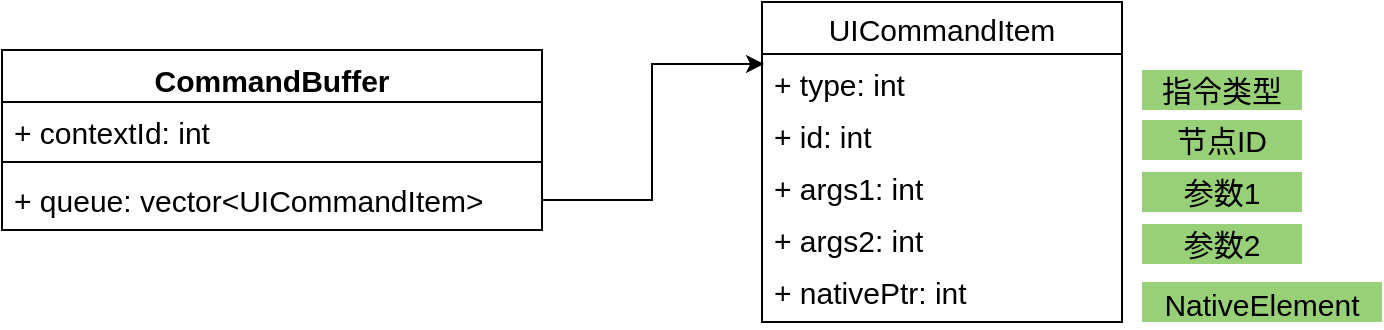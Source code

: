 <mxfile version="14.6.13" type="github">
  <diagram id="5E_1-99GvZmwBbytE_UO" name="Page-1">
    <mxGraphModel dx="2066" dy="1074" grid="1" gridSize="10" guides="1" tooltips="1" connect="1" arrows="1" fold="1" page="1" pageScale="1" pageWidth="827" pageHeight="1169" math="0" shadow="0">
      <root>
        <mxCell id="0" />
        <mxCell id="1" parent="0" />
        <mxCell id="su3lE-A8hcXfwo6Tm22n-1" value="CommandBuffer" style="swimlane;fontStyle=1;align=center;verticalAlign=top;childLayout=stackLayout;horizontal=1;startSize=26;horizontalStack=0;resizeParent=1;resizeParentMax=0;resizeLast=0;collapsible=1;marginBottom=0;fontSize=15;" vertex="1" parent="1">
          <mxGeometry x="120" y="150" width="270" height="90" as="geometry">
            <mxRectangle x="120" y="150" width="130" height="26" as="alternateBounds" />
          </mxGeometry>
        </mxCell>
        <mxCell id="su3lE-A8hcXfwo6Tm22n-2" value="+ contextId: int" style="text;strokeColor=none;fillColor=none;align=left;verticalAlign=top;spacingLeft=4;spacingRight=4;overflow=hidden;rotatable=0;points=[[0,0.5],[1,0.5]];portConstraint=eastwest;fontSize=15;" vertex="1" parent="su3lE-A8hcXfwo6Tm22n-1">
          <mxGeometry y="26" width="270" height="26" as="geometry" />
        </mxCell>
        <mxCell id="su3lE-A8hcXfwo6Tm22n-3" value="" style="line;strokeWidth=1;fillColor=none;align=left;verticalAlign=middle;spacingTop=-1;spacingLeft=3;spacingRight=3;rotatable=0;labelPosition=right;points=[];portConstraint=eastwest;fontSize=15;" vertex="1" parent="su3lE-A8hcXfwo6Tm22n-1">
          <mxGeometry y="52" width="270" height="8" as="geometry" />
        </mxCell>
        <mxCell id="su3lE-A8hcXfwo6Tm22n-10" value="+ queue: vector&lt;UICommandItem&gt;" style="text;strokeColor=none;fillColor=none;align=left;verticalAlign=top;spacingLeft=4;spacingRight=4;overflow=hidden;rotatable=0;points=[[0,0.5],[1,0.5]];portConstraint=eastwest;fontSize=15;" vertex="1" parent="su3lE-A8hcXfwo6Tm22n-1">
          <mxGeometry y="60" width="270" height="30" as="geometry" />
        </mxCell>
        <mxCell id="su3lE-A8hcXfwo6Tm22n-11" value="UICommandItem" style="swimlane;fontStyle=0;childLayout=stackLayout;horizontal=1;startSize=26;fillColor=none;horizontalStack=0;resizeParent=1;resizeParentMax=0;resizeLast=0;collapsible=1;marginBottom=0;fontSize=15;" vertex="1" parent="1">
          <mxGeometry x="500" y="126" width="180" height="160" as="geometry" />
        </mxCell>
        <mxCell id="su3lE-A8hcXfwo6Tm22n-12" value="+ type: int" style="text;strokeColor=none;fillColor=none;align=left;verticalAlign=top;spacingLeft=4;spacingRight=4;overflow=hidden;rotatable=0;points=[[0,0.5],[1,0.5]];portConstraint=eastwest;fontSize=15;" vertex="1" parent="su3lE-A8hcXfwo6Tm22n-11">
          <mxGeometry y="26" width="180" height="26" as="geometry" />
        </mxCell>
        <mxCell id="su3lE-A8hcXfwo6Tm22n-13" value="+ id: int" style="text;strokeColor=none;fillColor=none;align=left;verticalAlign=top;spacingLeft=4;spacingRight=4;overflow=hidden;rotatable=0;points=[[0,0.5],[1,0.5]];portConstraint=eastwest;fontSize=15;" vertex="1" parent="su3lE-A8hcXfwo6Tm22n-11">
          <mxGeometry y="52" width="180" height="26" as="geometry" />
        </mxCell>
        <mxCell id="su3lE-A8hcXfwo6Tm22n-14" value="+ args1: int" style="text;strokeColor=none;fillColor=none;align=left;verticalAlign=top;spacingLeft=4;spacingRight=4;overflow=hidden;rotatable=0;points=[[0,0.5],[1,0.5]];portConstraint=eastwest;fontSize=15;" vertex="1" parent="su3lE-A8hcXfwo6Tm22n-11">
          <mxGeometry y="78" width="180" height="26" as="geometry" />
        </mxCell>
        <mxCell id="su3lE-A8hcXfwo6Tm22n-15" value="+ args2: int" style="text;strokeColor=none;fillColor=none;align=left;verticalAlign=top;spacingLeft=4;spacingRight=4;overflow=hidden;rotatable=0;points=[[0,0.5],[1,0.5]];portConstraint=eastwest;fontSize=15;" vertex="1" parent="su3lE-A8hcXfwo6Tm22n-11">
          <mxGeometry y="104" width="180" height="26" as="geometry" />
        </mxCell>
        <mxCell id="su3lE-A8hcXfwo6Tm22n-16" value="+ nativePtr: int" style="text;strokeColor=none;fillColor=none;align=left;verticalAlign=top;spacingLeft=4;spacingRight=4;overflow=hidden;rotatable=0;points=[[0,0.5],[1,0.5]];portConstraint=eastwest;fontSize=15;" vertex="1" parent="su3lE-A8hcXfwo6Tm22n-11">
          <mxGeometry y="130" width="180" height="30" as="geometry" />
        </mxCell>
        <mxCell id="su3lE-A8hcXfwo6Tm22n-18" style="edgeStyle=orthogonalEdgeStyle;rounded=0;orthogonalLoop=1;jettySize=auto;html=1;entryX=0.006;entryY=0.192;entryDx=0;entryDy=0;entryPerimeter=0;fontSize=15;" edge="1" parent="1" source="su3lE-A8hcXfwo6Tm22n-10" target="su3lE-A8hcXfwo6Tm22n-12">
          <mxGeometry relative="1" as="geometry" />
        </mxCell>
        <mxCell id="su3lE-A8hcXfwo6Tm22n-19" value="指令类型" style="text;html=1;strokeColor=none;align=center;verticalAlign=middle;whiteSpace=wrap;rounded=0;fontSize=15;fillColor=#97D077;" vertex="1" parent="1">
          <mxGeometry x="690" y="160" width="80" height="20" as="geometry" />
        </mxCell>
        <mxCell id="su3lE-A8hcXfwo6Tm22n-20" value="节点ID" style="text;html=1;strokeColor=none;align=center;verticalAlign=middle;whiteSpace=wrap;rounded=0;fontSize=15;fillColor=#97D077;" vertex="1" parent="1">
          <mxGeometry x="690" y="185" width="80" height="20" as="geometry" />
        </mxCell>
        <mxCell id="su3lE-A8hcXfwo6Tm22n-22" value="参数1" style="text;html=1;strokeColor=none;align=center;verticalAlign=middle;whiteSpace=wrap;rounded=0;fontSize=15;spacingBottom=0;fillColor=#97D077;" vertex="1" parent="1">
          <mxGeometry x="690" y="211" width="80" height="20" as="geometry" />
        </mxCell>
        <mxCell id="su3lE-A8hcXfwo6Tm22n-23" value="参数2" style="text;html=1;strokeColor=none;align=center;verticalAlign=middle;whiteSpace=wrap;rounded=0;fontSize=15;spacingBottom=0;fillColor=#97D077;" vertex="1" parent="1">
          <mxGeometry x="690" y="237" width="80" height="20" as="geometry" />
        </mxCell>
        <mxCell id="su3lE-A8hcXfwo6Tm22n-24" value="NativeElement" style="text;html=1;strokeColor=none;align=center;verticalAlign=middle;whiteSpace=wrap;rounded=0;fontSize=15;spacingBottom=-2;fillColor=#97D077;" vertex="1" parent="1">
          <mxGeometry x="690" y="266" width="120" height="20" as="geometry" />
        </mxCell>
      </root>
    </mxGraphModel>
  </diagram>
</mxfile>
